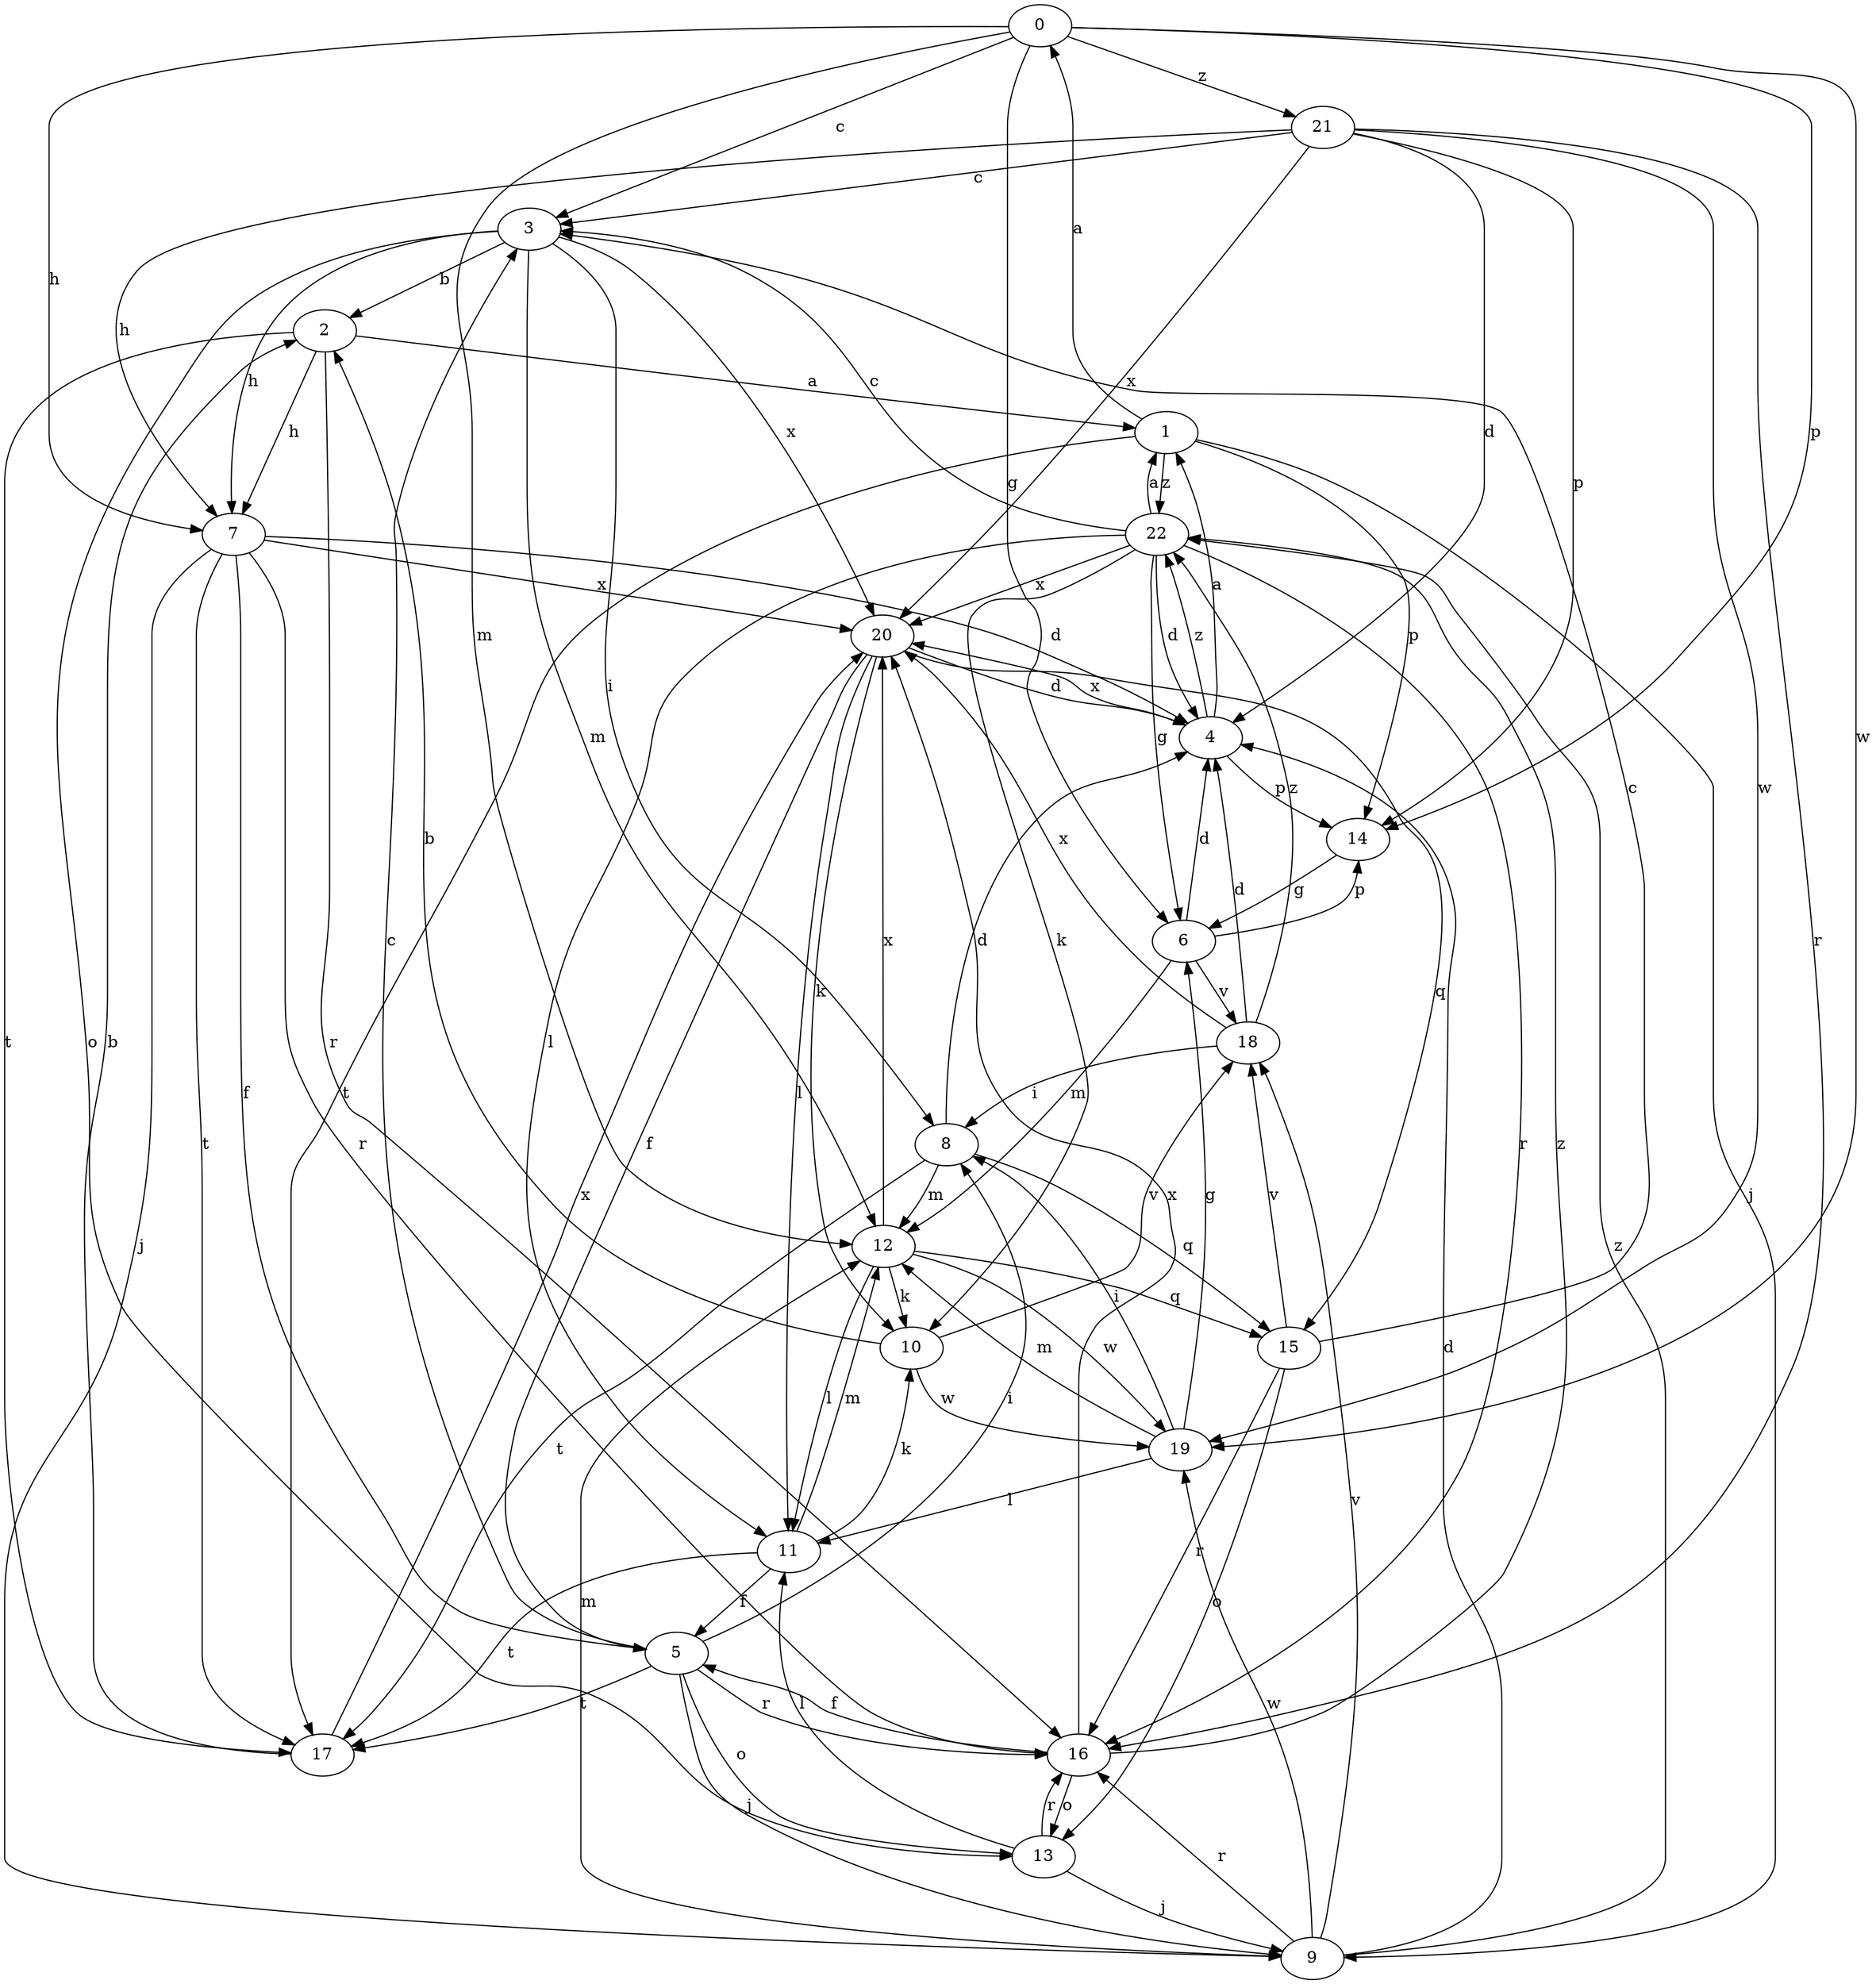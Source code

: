 strict digraph  {
0;
1;
2;
3;
4;
5;
6;
7;
8;
9;
10;
11;
12;
13;
14;
15;
16;
17;
18;
19;
20;
21;
22;
0 -> 3  [label=c];
0 -> 6  [label=g];
0 -> 7  [label=h];
0 -> 12  [label=m];
0 -> 14  [label=p];
0 -> 19  [label=w];
0 -> 21  [label=z];
1 -> 0  [label=a];
1 -> 9  [label=j];
1 -> 14  [label=p];
1 -> 17  [label=t];
1 -> 22  [label=z];
2 -> 1  [label=a];
2 -> 7  [label=h];
2 -> 16  [label=r];
2 -> 17  [label=t];
3 -> 2  [label=b];
3 -> 7  [label=h];
3 -> 8  [label=i];
3 -> 12  [label=m];
3 -> 13  [label=o];
3 -> 20  [label=x];
4 -> 1  [label=a];
4 -> 14  [label=p];
4 -> 20  [label=x];
4 -> 22  [label=z];
5 -> 3  [label=c];
5 -> 8  [label=i];
5 -> 9  [label=j];
5 -> 13  [label=o];
5 -> 16  [label=r];
5 -> 17  [label=t];
6 -> 4  [label=d];
6 -> 12  [label=m];
6 -> 14  [label=p];
6 -> 18  [label=v];
7 -> 4  [label=d];
7 -> 5  [label=f];
7 -> 9  [label=j];
7 -> 16  [label=r];
7 -> 17  [label=t];
7 -> 20  [label=x];
8 -> 4  [label=d];
8 -> 12  [label=m];
8 -> 15  [label=q];
8 -> 17  [label=t];
9 -> 4  [label=d];
9 -> 12  [label=m];
9 -> 16  [label=r];
9 -> 18  [label=v];
9 -> 19  [label=w];
9 -> 22  [label=z];
10 -> 2  [label=b];
10 -> 18  [label=v];
10 -> 19  [label=w];
11 -> 5  [label=f];
11 -> 10  [label=k];
11 -> 12  [label=m];
11 -> 17  [label=t];
12 -> 10  [label=k];
12 -> 11  [label=l];
12 -> 15  [label=q];
12 -> 19  [label=w];
12 -> 20  [label=x];
13 -> 9  [label=j];
13 -> 11  [label=l];
13 -> 16  [label=r];
14 -> 6  [label=g];
15 -> 3  [label=c];
15 -> 13  [label=o];
15 -> 16  [label=r];
15 -> 18  [label=v];
16 -> 5  [label=f];
16 -> 13  [label=o];
16 -> 20  [label=x];
16 -> 22  [label=z];
17 -> 2  [label=b];
17 -> 20  [label=x];
18 -> 4  [label=d];
18 -> 8  [label=i];
18 -> 20  [label=x];
18 -> 22  [label=z];
19 -> 6  [label=g];
19 -> 8  [label=i];
19 -> 11  [label=l];
19 -> 12  [label=m];
20 -> 4  [label=d];
20 -> 5  [label=f];
20 -> 10  [label=k];
20 -> 11  [label=l];
20 -> 15  [label=q];
21 -> 3  [label=c];
21 -> 4  [label=d];
21 -> 7  [label=h];
21 -> 14  [label=p];
21 -> 16  [label=r];
21 -> 19  [label=w];
21 -> 20  [label=x];
22 -> 1  [label=a];
22 -> 3  [label=c];
22 -> 4  [label=d];
22 -> 6  [label=g];
22 -> 10  [label=k];
22 -> 11  [label=l];
22 -> 16  [label=r];
22 -> 20  [label=x];
}
